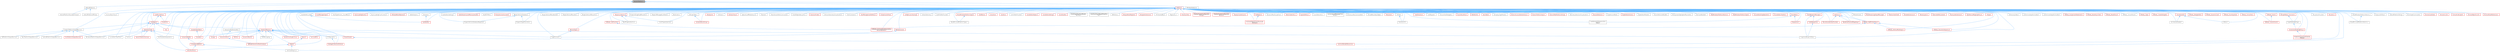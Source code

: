 digraph "GenericPlatform.h"
{
 // INTERACTIVE_SVG=YES
 // LATEX_PDF_SIZE
  bgcolor="transparent";
  edge [fontname=Helvetica,fontsize=10,labelfontname=Helvetica,labelfontsize=10];
  node [fontname=Helvetica,fontsize=10,shape=box,height=0.2,width=0.4];
  Node1 [id="Node000001",label="GenericPlatform.h",height=0.2,width=0.4,color="gray40", fillcolor="grey60", style="filled", fontcolor="black",tooltip=" "];
  Node1 -> Node2 [id="edge1_Node000001_Node000002",dir="back",color="steelblue1",style="solid",tooltip=" "];
  Node2 [id="Node000002",label="AndroidPlatform.h",height=0.2,width=0.4,color="grey40", fillcolor="white", style="filled",URL="$d7/dd1/AndroidPlatform_8h.html",tooltip=" "];
  Node2 -> Node3 [id="edge2_Node000002_Node000003",dir="back",color="steelblue1",style="solid",tooltip=" "];
  Node3 [id="Node000003",label="AndroidPlatformAffinity.h",height=0.2,width=0.4,color="grey40", fillcolor="white", style="filled",URL="$d0/d94/AndroidPlatformAffinity_8h.html",tooltip=" "];
  Node2 -> Node4 [id="edge3_Node000002_Node000004",dir="back",color="steelblue1",style="solid",tooltip=" "];
  Node4 [id="Node000004",label="AndroidPlatformRunnableThread.h",height=0.2,width=0.4,color="grey40", fillcolor="white", style="filled",URL="$dd/dfc/AndroidPlatformRunnableThread_8h.html",tooltip=" "];
  Node1 -> Node5 [id="edge4_Node000001_Node000005",dir="back",color="steelblue1",style="solid",tooltip=" "];
  Node5 [id="Node000005",label="GenericPlatformOutputDevices.h",height=0.2,width=0.4,color="grey40", fillcolor="white", style="filled",URL="$de/d86/GenericPlatformOutputDevices_8h.html",tooltip=" "];
  Node5 -> Node6 [id="edge5_Node000005_Node000006",dir="back",color="steelblue1",style="solid",tooltip=" "];
  Node6 [id="Node000006",label="AndroidPlatformOutputDevices.h",height=0.2,width=0.4,color="grey40", fillcolor="white", style="filled",URL="$d0/dea/AndroidPlatformOutputDevices_8h.html",tooltip=" "];
  Node5 -> Node7 [id="edge6_Node000005_Node000007",dir="back",color="steelblue1",style="solid",tooltip=" "];
  Node7 [id="Node000007",label="IOSPlatformOutputDevices.h",height=0.2,width=0.4,color="grey40", fillcolor="white", style="filled",URL="$d6/d66/IOSPlatformOutputDevices_8h.html",tooltip=" "];
  Node5 -> Node8 [id="edge7_Node000005_Node000008",dir="back",color="steelblue1",style="solid",tooltip=" "];
  Node8 [id="Node000008",label="MacPlatformOutputDevices.h",height=0.2,width=0.4,color="grey40", fillcolor="white", style="filled",URL="$d2/d46/MacPlatformOutputDevices_8h.html",tooltip=" "];
  Node5 -> Node9 [id="edge8_Node000005_Node000009",dir="back",color="steelblue1",style="solid",tooltip=" "];
  Node9 [id="Node000009",label="UnixPlatformOutputDevices.h",height=0.2,width=0.4,color="red", fillcolor="#FFF0F0", style="filled",URL="$d3/da9/UnixPlatformOutputDevices_8h.html",tooltip=" "];
  Node5 -> Node11 [id="edge9_Node000005_Node000011",dir="back",color="steelblue1",style="solid",tooltip=" "];
  Node11 [id="Node000011",label="WindowsPlatformOutputDevices.h",height=0.2,width=0.4,color="grey40", fillcolor="white", style="filled",URL="$de/d0a/WindowsPlatformOutputDevices_8h.html",tooltip=" "];
  Node1 -> Node12 [id="edge10_Node000001_Node000012",dir="back",color="steelblue1",style="solid",tooltip=" "];
  Node12 [id="Node000012",label="Platform.h",height=0.2,width=0.4,color="red", fillcolor="#FFF0F0", style="filled",URL="$d9/dd0/Platform_8h.html",tooltip=" "];
  Node12 -> Node13 [id="edge11_Node000012_Node000013",dir="back",color="steelblue1",style="solid",tooltip=" "];
  Node13 [id="Node000013",label="AllocationsProvider.h",height=0.2,width=0.4,color="grey40", fillcolor="white", style="filled",URL="$d5/d27/AllocationsProvider_8h.html",tooltip=" "];
  Node12 -> Node14 [id="edge12_Node000012_Node000014",dir="back",color="steelblue1",style="solid",tooltip=" "];
  Node14 [id="Node000014",label="Allocators.h",height=0.2,width=0.4,color="red", fillcolor="#FFF0F0", style="filled",URL="$db/db1/Allocators_8h.html",tooltip=" "];
  Node12 -> Node25 [id="edge13_Node000012_Node000025",dir="back",color="steelblue1",style="solid",tooltip=" "];
  Node25 [id="Node000025",label="AllowMicrosoftPlatformAtomics.h",height=0.2,width=0.4,color="grey40", fillcolor="white", style="filled",URL="$d6/d02/AllowMicrosoftPlatformAtomics_8h.html",tooltip=" "];
  Node12 -> Node26 [id="edge14_Node000012_Node000026",dir="back",color="steelblue1",style="solid",tooltip=" "];
  Node26 [id="Node000026",label="AllowMicrosoftPlatformTypes.h",height=0.2,width=0.4,color="grey40", fillcolor="white", style="filled",URL="$d0/d57/AllowMicrosoftPlatformTypes_8h.html",tooltip=" "];
  Node12 -> Node27 [id="edge15_Node000012_Node000027",dir="back",color="steelblue1",style="solid",tooltip=" "];
  Node27 [id="Node000027",label="AllowWindowsPlatformAtomics.h",height=0.2,width=0.4,color="grey40", fillcolor="white", style="filled",URL="$d1/d46/AllowWindowsPlatformAtomics_8h.html",tooltip=" "];
  Node27 -> Node25 [id="edge16_Node000027_Node000025",dir="back",color="steelblue1",style="solid",tooltip=" "];
  Node12 -> Node28 [id="edge17_Node000012_Node000028",dir="back",color="steelblue1",style="solid",tooltip=" "];
  Node28 [id="Node000028",label="AllowWindowsPlatformTypes.h",height=0.2,width=0.4,color="red", fillcolor="#FFF0F0", style="filled",URL="$d5/de3/AllowWindowsPlatformTypes_8h.html",tooltip=" "];
  Node28 -> Node26 [id="edge18_Node000028_Node000026",dir="back",color="steelblue1",style="solid",tooltip=" "];
  Node12 -> Node66 [id="edge19_Node000012_Node000066",dir="back",color="steelblue1",style="solid",tooltip=" "];
  Node66 [id="Node000066",label="AnalysisUtilities.h",height=0.2,width=0.4,color="grey40", fillcolor="white", style="filled",URL="$d5/dd9/AnalysisUtilities_8h.html",tooltip=" "];
  Node12 -> Node67 [id="edge20_Node000012_Node000067",dir="back",color="steelblue1",style="solid",tooltip=" "];
  Node67 [id="Node000067",label="AndroidPlatformString.h",height=0.2,width=0.4,color="grey40", fillcolor="white", style="filled",URL="$d5/d82/AndroidPlatformString_8h.html",tooltip=" "];
  Node12 -> Node68 [id="edge21_Node000012_Node000068",dir="back",color="steelblue1",style="solid",tooltip=" "];
  Node68 [id="Node000068",label="AnimGraphCommands.h",height=0.2,width=0.4,color="grey40", fillcolor="white", style="filled",URL="$d8/d15/AnimGraphCommands_8h.html",tooltip=" "];
  Node12 -> Node69 [id="edge22_Node000012_Node000069",dir="back",color="steelblue1",style="solid",tooltip=" "];
  Node69 [id="Node000069",label="ArchiveCookData.h",height=0.2,width=0.4,color="red", fillcolor="#FFF0F0", style="filled",URL="$dc/db6/ArchiveCookData_8h.html",tooltip=" "];
  Node12 -> Node5473 [id="edge23_Node000012_Node005473",dir="back",color="steelblue1",style="solid",tooltip=" "];
  Node5473 [id="Node005473",label="ArchiveCrc32.h",height=0.2,width=0.4,color="red", fillcolor="#FFF0F0", style="filled",URL="$d9/dc5/ArchiveCrc32_8h.html",tooltip=" "];
  Node12 -> Node5475 [id="edge24_Node000012_Node005475",dir="back",color="steelblue1",style="solid",tooltip=" "];
  Node5475 [id="Node005475",label="ArchiveFindCulprit.h",height=0.2,width=0.4,color="red", fillcolor="#FFF0F0", style="filled",URL="$de/d30/ArchiveFindCulprit_8h.html",tooltip=" "];
  Node12 -> Node73 [id="edge25_Node000012_Node000073",dir="back",color="steelblue1",style="solid",tooltip=" "];
  Node73 [id="Node000073",label="ArchiveMD5.h",height=0.2,width=0.4,color="red", fillcolor="#FFF0F0", style="filled",URL="$d8/d7f/ArchiveMD5_8h.html",tooltip=" "];
  Node12 -> Node5477 [id="edge26_Node000012_Node005477",dir="back",color="steelblue1",style="solid",tooltip=" "];
  Node5477 [id="Node005477",label="ArchiveObjectCrc32.h",height=0.2,width=0.4,color="red", fillcolor="#FFF0F0", style="filled",URL="$d8/d12/ArchiveObjectCrc32_8h.html",tooltip=" "];
  Node12 -> Node5479 [id="edge27_Node000012_Node005479",dir="back",color="steelblue1",style="solid",tooltip=" "];
  Node5479 [id="Node005479",label="ArchiveShowReferences.h",height=0.2,width=0.4,color="red", fillcolor="#FFF0F0", style="filled",URL="$db/d28/ArchiveShowReferences_8h.html",tooltip=" "];
  Node12 -> Node6446 [id="edge28_Node000012_Node006446",dir="back",color="steelblue1",style="solid",tooltip=" "];
  Node6446 [id="Node006446",label="ArchiveStackTrace.h",height=0.2,width=0.4,color="grey40", fillcolor="white", style="filled",URL="$d9/d16/ArchiveStackTrace_8h.html",tooltip=" "];
  Node12 -> Node779 [id="edge29_Node000012_Node000779",dir="back",color="steelblue1",style="solid",tooltip=" "];
  Node779 [id="Node000779",label="ArchiveUObjectFromStructured\lArchive.h",height=0.2,width=0.4,color="red", fillcolor="#FFF0F0", style="filled",URL="$d2/d52/ArchiveUObjectFromStructuredArchive_8h.html",tooltip=" "];
  Node12 -> Node8607 [id="edge30_Node000012_Node008607",dir="back",color="steelblue1",style="solid",tooltip=" "];
  Node8607 [id="Node008607",label="AssertionMacros.h",height=0.2,width=0.4,color="red", fillcolor="#FFF0F0", style="filled",URL="$d0/dfa/AssertionMacros_8h.html",tooltip=" "];
  Node8607 -> Node73 [id="edge31_Node008607_Node000073",dir="back",color="steelblue1",style="solid",tooltip=" "];
  Node8607 -> Node8328 [id="edge32_Node008607_Node008328",dir="back",color="steelblue1",style="solid",tooltip=" "];
  Node8328 [id="Node008328",label="Blake3.h",height=0.2,width=0.4,color="red", fillcolor="#FFF0F0", style="filled",URL="$d2/db0/Blake3_8h.html",tooltip=" "];
  Node8328 -> Node8329 [id="edge33_Node008328_Node008329",dir="back",color="steelblue1",style="solid",tooltip=" "];
  Node8329 [id="Node008329",label="IoHash.h",height=0.2,width=0.4,color="red", fillcolor="#FFF0F0", style="filled",URL="$d0/d97/IoHash_8h.html",tooltip=" "];
  Node8329 -> Node7826 [id="edge34_Node008329_Node007826",dir="back",color="steelblue1",style="solid",tooltip=" "];
  Node7826 [id="Node007826",label="BulkDataRegistry.h",height=0.2,width=0.4,color="grey40", fillcolor="white", style="filled",URL="$da/db4/BulkDataRegistry_8h.html",tooltip=" "];
  Node8329 -> Node7814 [id="edge35_Node008329_Node007814",dir="back",color="steelblue1",style="solid",tooltip=" "];
  Node7814 [id="Node007814",label="EditorBulkData.h",height=0.2,width=0.4,color="red", fillcolor="#FFF0F0", style="filled",URL="$d1/d85/EditorBulkData_8h.html",tooltip=" "];
  Node8607 -> Node8527 [id="edge36_Node008607_Node008527",dir="back",color="steelblue1",style="solid",tooltip=" "];
  Node8527 [id="Node008527",label="Change.h",height=0.2,width=0.4,color="red", fillcolor="#FFF0F0", style="filled",URL="$d2/d78/Change_8h.html",tooltip=" "];
  Node8607 -> Node3281 [id="edge37_Node008607_Node003281",dir="back",color="steelblue1",style="solid",tooltip=" "];
  Node3281 [id="Node003281",label="DiffUtils.h",height=0.2,width=0.4,color="red", fillcolor="#FFF0F0", style="filled",URL="$d4/d91/DiffUtils_8h.html",tooltip=" "];
  Node8607 -> Node6009 [id="edge38_Node008607_Node006009",dir="back",color="steelblue1",style="solid",tooltip=" "];
  Node6009 [id="Node006009",label="DynamicMesh3.h",height=0.2,width=0.4,color="red", fillcolor="#FFF0F0", style="filled",URL="$d5/d34/DynamicMesh3_8h.html",tooltip=" "];
  Node8607 -> Node388 [id="edge39_Node008607_Node000388",dir="back",color="steelblue1",style="solid",tooltip=" "];
  Node388 [id="Node000388",label="EdModeInteractiveToolsContext.h",height=0.2,width=0.4,color="red", fillcolor="#FFF0F0", style="filled",URL="$d7/da4/EdModeInteractiveToolsContext_8h.html",tooltip=" "];
  Node8607 -> Node4837 [id="edge40_Node008607_Node004837",dir="back",color="steelblue1",style="solid",tooltip=" "];
  Node4837 [id="Node004837",label="GCObjectInfo.h",height=0.2,width=0.4,color="grey40", fillcolor="white", style="filled",URL="$d3/d0f/GCObjectInfo_8h.html",tooltip=" "];
  Node4837 -> Node3366 [id="edge41_Node004837_Node003366",dir="back",color="steelblue1",style="solid",tooltip=" "];
  Node3366 [id="Node003366",label="GarbageCollectionHistory.h",height=0.2,width=0.4,color="red", fillcolor="#FFF0F0", style="filled",URL="$d5/dee/GarbageCollectionHistory_8h.html",tooltip=" "];
  Node8607 -> Node6409 [id="edge42_Node008607_Node006409",dir="back",color="steelblue1",style="solid",tooltip=" "];
  Node6409 [id="Node006409",label="GPUMessaging.h",height=0.2,width=0.4,color="grey40", fillcolor="white", style="filled",URL="$d2/d19/GPUMessaging_8h.html",tooltip=" "];
  Node8607 -> Node349 [id="edge43_Node008607_Node000349",dir="back",color="steelblue1",style="solid",tooltip=" "];
  Node349 [id="Node000349",label="GlobalShader.h",height=0.2,width=0.4,color="red", fillcolor="#FFF0F0", style="filled",URL="$db/de3/GlobalShader_8h.html",tooltip=" "];
  Node349 -> Node344 [id="edge44_Node000349_Node000344",dir="back",color="steelblue1",style="solid",tooltip=" "];
  Node344 [id="Node000344",label="CommonRenderResources.h",height=0.2,width=0.4,color="red", fillcolor="#FFF0F0", style="filled",URL="$d3/d27/CommonRenderResources_8h.html",tooltip=" "];
  Node8607 -> Node8133 [id="edge45_Node008607_Node008133",dir="back",color="steelblue1",style="solid",tooltip=" "];
  Node8133 [id="Node008133",label="GraphConvert.h",height=0.2,width=0.4,color="grey40", fillcolor="white", style="filled",URL="$d8/d11/GraphConvert_8h.html",tooltip=" "];
  Node8607 -> Node102 [id="edge46_Node008607_Node000102",dir="back",color="steelblue1",style="solid",tooltip=" "];
  Node102 [id="Node000102",label="HierarchicalLogArchive.h",height=0.2,width=0.4,color="red", fillcolor="#FFF0F0", style="filled",URL="$df/d85/HierarchicalLogArchive_8h.html",tooltip=" "];
  Node8607 -> Node8241 [id="edge47_Node008607_Node008241",dir="back",color="steelblue1",style="solid",tooltip=" "];
  Node8241 [id="Node008241",label="ICastable.h",height=0.2,width=0.4,color="red", fillcolor="#FFF0F0", style="filled",URL="$de/de7/ICastable_8h.html",tooltip=" "];
  Node8607 -> Node1382 [id="edge48_Node008607_Node001382",dir="back",color="steelblue1",style="solid",tooltip=" "];
  Node1382 [id="Node001382",label="ImaginaryBlueprintData.h",height=0.2,width=0.4,color="grey40", fillcolor="white", style="filled",URL="$d9/d16/ImaginaryBlueprintData_8h.html",tooltip=" "];
  Node8607 -> Node380 [id="edge49_Node008607_Node000380",dir="back",color="steelblue1",style="solid",tooltip=" "];
  Node380 [id="Node000380",label="InteractiveTool.h",height=0.2,width=0.4,color="red", fillcolor="#FFF0F0", style="filled",URL="$d5/d55/InteractiveTool_8h.html",tooltip=" "];
  Node380 -> Node388 [id="edge50_Node000380_Node000388",dir="back",color="steelblue1",style="solid",tooltip=" "];
  Node8607 -> Node8329 [id="edge51_Node008607_Node008329",dir="back",color="steelblue1",style="solid",tooltip=" "];
  Node12 -> Node1654 [id="edge52_Node000012_Node001654",dir="back",color="steelblue1",style="solid",tooltip=" "];
  Node1654 [id="Node001654",label="AssetManagerTypes.h",height=0.2,width=0.4,color="red", fillcolor="#FFF0F0", style="filled",URL="$d6/d98/AssetManagerTypes_8h.html",tooltip=" "];
  Node12 -> Node5504 [id="edge53_Node000012_Node005504",dir="back",color="steelblue1",style="solid",tooltip=" "];
  Node5504 [id="Node005504",label="AssetTypeActions_SoundBase.h",height=0.2,width=0.4,color="grey40", fillcolor="white", style="filled",URL="$db/d4e/AssetTypeActions__SoundBase_8h.html",tooltip=" "];
  Node12 -> Node8842 [id="edge54_Node000012_Node008842",dir="back",color="steelblue1",style="solid",tooltip=" "];
  Node8842 [id="Node008842",label="AsyncLoadingEvents.h",height=0.2,width=0.4,color="red", fillcolor="#FFF0F0", style="filled",URL="$d5/dad/AsyncLoadingEvents_8h.html",tooltip=" "];
  Node12 -> Node8172 [id="edge55_Node000012_Node008172",dir="back",color="steelblue1",style="solid",tooltip=" "];
  Node8172 [id="Node008172",label="AsyncLoadingFlushContext.h",height=0.2,width=0.4,color="grey40", fillcolor="white", style="filled",URL="$d2/db2/AsyncLoadingFlushContext_8h.html",tooltip=" "];
  Node12 -> Node1691 [id="edge56_Node000012_Node001691",dir="back",color="steelblue1",style="solid",tooltip=" "];
  Node1691 [id="Node001691",label="AttributeBlendOperator.h",height=0.2,width=0.4,color="red", fillcolor="#FFF0F0", style="filled",URL="$d4/d8d/AttributeBlendOperator_8h.html",tooltip=" "];
  Node12 -> Node6138 [id="edge57_Node000012_Node006138",dir="back",color="steelblue1",style="solid",tooltip=" "];
  Node6138 [id="Node006138",label="AudioAnalytics.h",height=0.2,width=0.4,color="grey40", fillcolor="white", style="filled",URL="$dc/d3f/AudioAnalytics_8h.html",tooltip=" "];
  Node12 -> Node7400 [id="edge58_Node000012_Node007400",dir="back",color="steelblue1",style="solid",tooltip=" "];
  Node7400 [id="Node007400",label="AudioBuffer.h",height=0.2,width=0.4,color="red", fillcolor="#FFF0F0", style="filled",URL="$d7/da7/AudioBuffer_8h.html",tooltip=" "];
  Node12 -> Node8426 [id="edge59_Node000012_Node008426",dir="back",color="steelblue1",style="solid",tooltip=" "];
  Node8426 [id="Node008426",label="AudioBufferConfig.h",height=0.2,width=0.4,color="grey40", fillcolor="white", style="filled",URL="$d8/d7f/AudioBufferConfig_8h.html",tooltip=" "];
  Node8426 -> Node7400 [id="edge60_Node008426_Node007400",dir="back",color="steelblue1",style="solid",tooltip=" "];
  Node12 -> Node3833 [id="edge61_Node000012_Node003833",dir="back",color="steelblue1",style="solid",tooltip=" "];
  Node3833 [id="Node003833",label="AudioEditorSettings.h",height=0.2,width=0.4,color="grey40", fillcolor="white", style="filled",URL="$da/d86/AudioEditorSettings_8h.html",tooltip=" "];
  Node12 -> Node8375 [id="edge62_Node000012_Node008375",dir="back",color="steelblue1",style="solid",tooltip=" "];
  Node8375 [id="Node008375",label="AudioStreamCacheMemoryHandle.h",height=0.2,width=0.4,color="red", fillcolor="#FFF0F0", style="filled",URL="$db/d11/AudioStreamCacheMemoryHandle_8h.html",tooltip=" "];
  Node12 -> Node8843 [id="edge63_Node000012_Node008843",dir="back",color="steelblue1",style="solid",tooltip=" "];
  Node8843 [id="Node008843",label="AutoRTFMUE.h",height=0.2,width=0.4,color="grey40", fillcolor="white", style="filled",URL="$d0/dbb/AutoRTFMUE_8h.html",tooltip=" "];
  Node12 -> Node8521 [id="edge64_Node000012_Node008521",dir="back",color="steelblue1",style="solid",tooltip=" "];
  Node8521 [id="Node008521",label="BinaryArchiveFormatter.h",height=0.2,width=0.4,color="red", fillcolor="#FFF0F0", style="filled",URL="$d2/d01/BinaryArchiveFormatter_8h.html",tooltip=" "];
  Node12 -> Node8328 [id="edge65_Node000012_Node008328",dir="back",color="steelblue1",style="solid",tooltip=" "];
  Node12 -> Node4629 [id="edge66_Node000012_Node004629",dir="back",color="steelblue1",style="solid",tooltip=" "];
  Node4629 [id="Node004629",label="BlueprintActionDatabase.h",height=0.2,width=0.4,color="grey40", fillcolor="white", style="filled",URL="$d4/dae/BlueprintActionDatabase_8h.html",tooltip=" "];
  Node4629 -> Node1038 [id="edge67_Node004629_Node001038",dir="back",color="steelblue1",style="solid",tooltip=" "];
  Node1038 [id="Node001038",label="BlueprintActionDatabaseRegistrar.h",height=0.2,width=0.4,color="grey40", fillcolor="white", style="filled",URL="$d5/d5d/BlueprintActionDatabaseRegistrar_8h.html",tooltip=" "];
  Node4629 -> Node1201 [id="edge68_Node004629_Node001201",dir="back",color="steelblue1",style="solid",tooltip=" "];
  Node1201 [id="Node001201",label="BlueprintTypePromotion.h",height=0.2,width=0.4,color="grey40", fillcolor="white", style="filled",URL="$d2/d23/BlueprintTypePromotion_8h.html",tooltip=" "];
  Node12 -> Node1038 [id="edge69_Node000012_Node001038",dir="back",color="steelblue1",style="solid",tooltip=" "];
  Node12 -> Node1045 [id="edge70_Node000012_Node001045",dir="back",color="steelblue1",style="solid",tooltip=" "];
  Node1045 [id="Node001045",label="BlueprintActionMenuBuilder.h",height=0.2,width=0.4,color="grey40", fillcolor="white", style="filled",URL="$dd/dea/BlueprintActionMenuBuilder_8h.html",tooltip=" "];
  Node12 -> Node1046 [id="edge71_Node000012_Node001046",dir="back",color="steelblue1",style="solid",tooltip=" "];
  Node1046 [id="Node001046",label="BlueprintActionMenuItem.h",height=0.2,width=0.4,color="grey40", fillcolor="white", style="filled",URL="$d8/dca/BlueprintActionMenuItem_8h.html",tooltip=" "];
  Node12 -> Node1047 [id="edge72_Node000012_Node001047",dir="back",color="steelblue1",style="solid",tooltip=" "];
  Node1047 [id="Node001047",label="BlueprintActionMenuUtils.h",height=0.2,width=0.4,color="grey40", fillcolor="white", style="filled",URL="$d3/dad/BlueprintActionMenuUtils_8h.html",tooltip=" "];
  Node12 -> Node1068 [id="edge73_Node000012_Node001068",dir="back",color="steelblue1",style="solid",tooltip=" "];
  Node1068 [id="Node001068",label="BlueprintConnectionDrawing\lPolicy.h",height=0.2,width=0.4,color="red", fillcolor="#FFF0F0", style="filled",URL="$d2/dfc/BlueprintConnectionDrawingPolicy_8h.html",tooltip=" "];
  Node12 -> Node1048 [id="edge74_Node000012_Node001048",dir="back",color="steelblue1",style="solid",tooltip=" "];
  Node1048 [id="Node001048",label="BlueprintDragDropMenuItem.h",height=0.2,width=0.4,color="grey40", fillcolor="white", style="filled",URL="$dc/deb/BlueprintDragDropMenuItem_8h.html",tooltip=" "];
  Node12 -> Node5573 [id="edge75_Node000012_Node005573",dir="back",color="steelblue1",style="solid",tooltip=" "];
  Node5573 [id="Node005573",label="BlueprintManagedListDetails.h",height=0.2,width=0.4,color="grey40", fillcolor="white", style="filled",URL="$da/d22/BlueprintManagedListDetails_8h.html",tooltip=" "];
  Node12 -> Node1201 [id="edge76_Node000012_Node001201",dir="back",color="steelblue1",style="solid",tooltip=" "];
  Node12 -> Node7974 [id="edge77_Node000012_Node007974",dir="back",color="steelblue1",style="solid",tooltip=" "];
  Node7974 [id="Node007974",label="Bookmarks.h",height=0.2,width=0.4,color="grey40", fillcolor="white", style="filled",URL="$d0/d69/Bookmarks_8h.html",tooltip=" "];
  Node12 -> Node3931 [id="edge78_Node000012_Node003931",dir="back",color="steelblue1",style="solid",tooltip=" "];
  Node3931 [id="Node003931",label="BoolPropertySection.h",height=0.2,width=0.4,color="grey40", fillcolor="white", style="filled",URL="$d3/da6/BoolPropertySection_8h.html",tooltip=" "];
  Node12 -> Node4006 [id="edge79_Node000012_Node004006",dir="back",color="steelblue1",style="solid",tooltip=" "];
  Node4006 [id="Node004006",label="Breakpoint.h",height=0.2,width=0.4,color="red", fillcolor="#FFF0F0", style="filled",URL="$d6/da3/Breakpoint_8h.html",tooltip=" "];
  Node12 -> Node7826 [id="edge80_Node000012_Node007826",dir="back",color="steelblue1",style="solid",tooltip=" "];
  Node12 -> Node6462 [id="edge81_Node000012_Node006462",dir="back",color="steelblue1",style="solid",tooltip=" "];
  Node6462 [id="Node006462",label="Callstack.h",height=0.2,width=0.4,color="grey40", fillcolor="white", style="filled",URL="$df/d6a/Callstack_8h.html",tooltip=" "];
  Node12 -> Node8844 [id="edge82_Node000012_Node008844",dir="back",color="steelblue1",style="solid",tooltip=" "];
  Node8844 [id="Node008844",label="CallstackTrace.h",height=0.2,width=0.4,color="red", fillcolor="#FFF0F0", style="filled",URL="$d8/d43/CallstackTrace_8h.html",tooltip=" "];
  Node12 -> Node5064 [id="edge83_Node000012_Node005064",dir="back",color="steelblue1",style="solid",tooltip=" "];
  Node5064 [id="Node005064",label="CaptureCardMediaSource.h",height=0.2,width=0.4,color="grey40", fillcolor="white", style="filled",URL="$d7/d73/CaptureCardMediaSource_8h.html",tooltip=" "];
  Node12 -> Node8379 [id="edge84_Node000012_Node008379",dir="back",color="steelblue1",style="solid",tooltip=" "];
  Node8379 [id="Node008379",label="CastableTypeTable.h",height=0.2,width=0.4,color="red", fillcolor="#FFF0F0", style="filled",URL="$d4/dab/CastableTypeTable_8h.html",tooltip=" "];
  Node8379 -> Node8241 [id="edge85_Node008379_Node008241",dir="back",color="steelblue1",style="solid",tooltip=" "];
  Node12 -> Node8527 [id="edge86_Node000012_Node008527",dir="back",color="steelblue1",style="solid",tooltip=" "];
  Node12 -> Node7975 [id="edge87_Node000012_Node007975",dir="back",color="steelblue1",style="solid",tooltip=" "];
  Node7975 [id="Node007975",label="Channel.h",height=0.2,width=0.4,color="grey40", fillcolor="white", style="filled",URL="$db/d1c/Developer_2TraceServices_2Public_2TraceServices_2Model_2Channel_8h.html",tooltip=" "];
  Node12 -> Node8845 [id="edge88_Node000012_Node008845",dir="back",color="steelblue1",style="solid",tooltip=" "];
  Node8845 [id="Node008845",label="ChaosSolverEditorCommands.h",height=0.2,width=0.4,color="grey40", fillcolor="white", style="filled",URL="$db/d44/ChaosSolverEditorCommands_8h.html",tooltip=" "];
  Node12 -> Node5675 [id="edge89_Node000012_Node005675",dir="back",color="steelblue1",style="solid",tooltip=" "];
  Node5675 [id="Node005675",label="ChunkDependencyInfo.h",height=0.2,width=0.4,color="grey40", fillcolor="white", style="filled",URL="$da/da2/ChunkDependencyInfo_8h.html",tooltip=" "];
  Node12 -> Node4054 [id="edge90_Node000012_Node004054",dir="back",color="steelblue1",style="solid",tooltip=" "];
  Node4054 [id="Node004054",label="ClassIconFinder.h",height=0.2,width=0.4,color="red", fillcolor="#FFF0F0", style="filled",URL="$dc/d62/ClassIconFinder_8h.html",tooltip=" "];
  Node12 -> Node8846 [id="edge91_Node000012_Node008846",dir="back",color="steelblue1",style="solid",tooltip=" "];
  Node8846 [id="Node008846",label="CollisionGeometryVisualization.h",height=0.2,width=0.4,color="grey40", fillcolor="white", style="filled",URL="$d7/d5f/CollisionGeometryVisualization_8h.html",tooltip=" "];
  Node12 -> Node7441 [id="edge92_Node000012_Node007441",dir="back",color="steelblue1",style="solid",tooltip=" "];
  Node7441 [id="Node007441",label="ColorConstants.h",height=0.2,width=0.4,color="grey40", fillcolor="white", style="filled",URL="$d7/d2d/ColorConstants_8h.html",tooltip=" "];
  Node12 -> Node8847 [id="edge93_Node000012_Node008847",dir="back",color="steelblue1",style="solid",tooltip=" "];
  Node8847 [id="Node008847",label="ColorManagementDefines.h",height=0.2,width=0.4,color="red", fillcolor="#FFF0F0", style="filled",URL="$d6/dc1/ColorManagementDefines_8h.html",tooltip=" "];
  Node12 -> Node3672 [id="edge94_Node000012_Node003672",dir="back",color="steelblue1",style="solid",tooltip=" "];
  Node3672 [id="Node003672",label="ColorPropertySection.h",height=0.2,width=0.4,color="grey40", fillcolor="white", style="filled",URL="$d9/d2f/ColorPropertySection_8h.html",tooltip=" "];
  Node12 -> Node344 [id="edge95_Node000012_Node000344",dir="back",color="steelblue1",style="solid",tooltip=" "];
  Node12 -> Node8353 [id="edge96_Node000012_Node008353",dir="back",color="steelblue1",style="solid",tooltip=" "];
  Node8353 [id="Node008353",label="ComparisonUtility.h",height=0.2,width=0.4,color="red", fillcolor="#FFF0F0", style="filled",URL="$de/d93/ComparisonUtility_8h.html",tooltip=" "];
  Node12 -> Node2083 [id="edge97_Node000012_Node002083",dir="back",color="steelblue1",style="solid",tooltip=" "];
  Node2083 [id="Node002083",label="CompilerResultsLog.h",height=0.2,width=0.4,color="red", fillcolor="#FFF0F0", style="filled",URL="$dc/d68/CompilerResultsLog_8h.html",tooltip=" "];
  Node12 -> Node8342 [id="edge98_Node000012_Node008342",dir="back",color="steelblue1",style="solid",tooltip=" "];
  Node8342 [id="Node008342",label="CompositeBuffer.h",height=0.2,width=0.4,color="red", fillcolor="#FFF0F0", style="filled",URL="$da/d4b/CompositeBuffer_8h.html",tooltip=" "];
  Node8342 -> Node8343 [id="edge99_Node008342_Node008343",dir="back",color="steelblue1",style="solid",tooltip=" "];
  Node8343 [id="Node008343",label="CompressedBuffer.h",height=0.2,width=0.4,color="red", fillcolor="#FFF0F0", style="filled",URL="$dd/d04/CompressedBuffer_8h.html",tooltip=" "];
  Node8343 -> Node7826 [id="edge100_Node008343_Node007826",dir="back",color="steelblue1",style="solid",tooltip=" "];
  Node8343 -> Node7814 [id="edge101_Node008343_Node007814",dir="back",color="steelblue1",style="solid",tooltip=" "];
  Node12 -> Node8343 [id="edge102_Node000012_Node008343",dir="back",color="steelblue1",style="solid",tooltip=" "];
  Node12 -> Node8354 [id="edge103_Node000012_Node008354",dir="back",color="steelblue1",style="solid",tooltip=" "];
  Node8354 [id="Node008354",label="ConfigAccessTracking.h",height=0.2,width=0.4,color="red", fillcolor="#FFF0F0", style="filled",URL="$d6/d13/ConfigAccessTracking_8h.html",tooltip=" "];
  Node12 -> Node1067 [id="edge104_Node000012_Node001067",dir="back",color="steelblue1",style="solid",tooltip=" "];
  Node1067 [id="Node001067",label="ConnectionDrawingPolicy.h",height=0.2,width=0.4,color="red", fillcolor="#FFF0F0", style="filled",URL="$d5/dc8/ConnectionDrawingPolicy_8h.html",tooltip=" "];
  Node1067 -> Node1068 [id="edge105_Node001067_Node001068",dir="back",color="steelblue1",style="solid",tooltip=" "];
  Node12 -> Node8848 [id="edge106_Node000012_Node008848",dir="back",color="steelblue1",style="solid",tooltip=" "];
  Node8848 [id="Node008848",label="ContainersFwd.h",height=0.2,width=0.4,color="red", fillcolor="#FFF0F0", style="filled",URL="$d4/d0a/ContainersFwd_8h.html",tooltip=" "];
  Node8848 -> Node8342 [id="edge107_Node008848_Node008342",dir="back",color="steelblue1",style="solid",tooltip=" "];
  Node8848 -> Node8061 [id="edge108_Node008848_Node008061",dir="back",color="steelblue1",style="solid",tooltip=" "];
  Node8061 [id="Node008061",label="CurveEditorTreeFilter.h",height=0.2,width=0.4,color="grey40", fillcolor="white", style="filled",URL="$d6/dcd/CurveEditorTreeFilter_8h.html",tooltip=" "];
  Node8848 -> Node7982 [id="edge109_Node008848_Node007982",dir="back",color="steelblue1",style="solid",tooltip=" "];
  Node7982 [id="Node007982",label="Frames.h",height=0.2,width=0.4,color="grey40", fillcolor="white", style="filled",URL="$dd/da4/Frames_8h.html",tooltip=" "];
  Node8848 -> Node6320 [id="edge110_Node008848_Node006320",dir="back",color="steelblue1",style="solid",tooltip=" "];
  Node6320 [id="Node006320",label="GenericPlatformSurvey.h",height=0.2,width=0.4,color="red", fillcolor="#FFF0F0", style="filled",URL="$dd/d93/GenericPlatformSurvey_8h.html",tooltip=" "];
  Node8848 -> Node379 [id="edge111_Node008848_Node000379",dir="back",color="steelblue1",style="solid",tooltip=" "];
  Node379 [id="Node000379",label="HairStrandsInterpolation.h",height=0.2,width=0.4,color="grey40", fillcolor="white", style="filled",URL="$de/dab/HairStrandsInterpolation_8h.html",tooltip=" "];
  Node12 -> Node7976 [id="edge112_Node000012_Node007976",dir="back",color="steelblue1",style="solid",tooltip=" "];
  Node7976 [id="Node007976",label="ContextSwitches.h",height=0.2,width=0.4,color="grey40", fillcolor="white", style="filled",URL="$da/da0/ContextSwitches_8h.html",tooltip=" "];
  Node12 -> Node7977 [id="edge113_Node000012_Node007977",dir="back",color="steelblue1",style="solid",tooltip=" "];
  Node7977 [id="Node007977",label="CookProfilerProvider.h",height=0.2,width=0.4,color="grey40", fillcolor="white", style="filled",URL="$d8/d93/CookProfilerProvider_8h.html",tooltip=" "];
  Node12 -> Node8964 [id="edge114_Node000012_Node008964",dir="back",color="steelblue1",style="solid",tooltip=" "];
  Node8964 [id="Node008964",label="CoreMiscDefines.h",height=0.2,width=0.4,color="red", fillcolor="#FFF0F0", style="filled",URL="$da/d38/CoreMiscDefines_8h.html",tooltip=" "];
  Node8964 -> Node8966 [id="edge115_Node008964_Node008966",dir="back",color="steelblue1",style="solid",tooltip=" "];
  Node8966 [id="Node008966",label="CoreTypes.h",height=0.2,width=0.4,color="red", fillcolor="#FFF0F0", style="filled",URL="$dc/dec/CoreTypes_8h.html",tooltip=" "];
  Node8966 -> Node8607 [id="edge116_Node008966_Node008607",dir="back",color="steelblue1",style="solid",tooltip=" "];
  Node8966 -> Node8379 [id="edge117_Node008966_Node008379",dir="back",color="steelblue1",style="solid",tooltip=" "];
  Node8966 -> Node8848 [id="edge118_Node008966_Node008848",dir="back",color="steelblue1",style="solid",tooltip=" "];
  Node8966 -> Node7814 [id="edge119_Node008966_Node007814",dir="back",color="steelblue1",style="solid",tooltip=" "];
  Node8966 -> Node8358 [id="edge120_Node008966_Node008358",dir="back",color="steelblue1",style="solid",tooltip=" "];
  Node8358 [id="Node008358",label="Fnv.h",height=0.2,width=0.4,color="red", fillcolor="#FFF0F0", style="filled",URL="$d8/d45/Hash_2Fnv_8h.html",tooltip=" "];
  Node8966 -> Node5 [id="edge121_Node008966_Node000005",dir="back",color="steelblue1",style="solid",tooltip=" "];
  Node8966 -> Node9 [id="edge122_Node008966_Node000009",dir="back",color="steelblue1",style="solid",tooltip=" "];
  Node8966 -> Node11 [id="edge123_Node008966_Node000011",dir="back",color="steelblue1",style="solid",tooltip=" "];
  Node8964 -> Node8193 [id="edge124_Node008964_Node008193",dir="back",color="steelblue1",style="solid",tooltip=" "];
  Node8193 [id="Node008193",label="ICookInfo.h",height=0.2,width=0.4,color="red", fillcolor="#FFF0F0", style="filled",URL="$da/d70/CoreUObject_2Public_2UObject_2ICookInfo_8h.html",tooltip=" "];
  Node12 -> Node7522 [id="edge125_Node000012_Node007522",dir="back",color="steelblue1",style="solid",tooltip=" "];
  Node7522 [id="Node007522",label="CoreNative.h",height=0.2,width=0.4,color="red", fillcolor="#FFF0F0", style="filled",URL="$db/db9/CoreNative_8h.html",tooltip=" "];
  Node12 -> Node8966 [id="edge126_Node000012_Node008966",dir="back",color="steelblue1",style="solid",tooltip=" "];
  Node12 -> Node5823 [id="edge127_Node000012_Node005823",dir="back",color="steelblue1",style="solid",tooltip=" "];
  Node5823 [id="Node005823",label="Coroutine.h",height=0.2,width=0.4,color="red", fillcolor="#FFF0F0", style="filled",URL="$d9/dfc/Coroutine_8h.html",tooltip=" "];
  Node12 -> Node7978 [id="edge128_Node000012_Node007978",dir="back",color="steelblue1",style="solid",tooltip=" "];
  Node7978 [id="Node007978",label="Counters.h",height=0.2,width=0.4,color="red", fillcolor="#FFF0F0", style="filled",URL="$df/dd9/Counters_8h.html",tooltip=" "];
  Node12 -> Node7979 [id="edge129_Node000012_Node007979",dir="back",color="steelblue1",style="solid",tooltip=" "];
  Node7979 [id="Node007979",label="CsvProfilerProvider.h",height=0.2,width=0.4,color="grey40", fillcolor="white", style="filled",URL="$d6/d8e/CsvProfilerProvider_8h.html",tooltip=" "];
  Node12 -> Node7746 [id="edge130_Node000012_Node007746",dir="back",color="steelblue1",style="solid",tooltip=" "];
  Node7746 [id="Node007746",label="CurveEditorHelpers.h",height=0.2,width=0.4,color="red", fillcolor="#FFF0F0", style="filled",URL="$d1/d71/CurveEditorHelpers_8h.html",tooltip=" "];
  Node12 -> Node4007 [id="edge131_Node000012_Node004007",dir="back",color="steelblue1",style="solid",tooltip=" "];
  Node4007 [id="Node004007",label="CurveEditorSettings.h",height=0.2,width=0.4,color="red", fillcolor="#FFF0F0", style="filled",URL="$d2/d54/CurveEditorSettings_8h.html",tooltip=" "];
  Node12 -> Node8061 [id="edge132_Node000012_Node008061",dir="back",color="steelblue1",style="solid",tooltip=" "];
  Node12 -> Node5835 [id="edge133_Node000012_Node005835",dir="back",color="steelblue1",style="solid",tooltip=" "];
  Node5835 [id="Node005835",label="CurveHandle.h",height=0.2,width=0.4,color="red", fillcolor="#FFF0F0", style="filled",URL="$de/d65/CurveHandle_8h.html",tooltip=" "];
  Node12 -> Node5851 [id="edge134_Node000012_Node005851",dir="back",color="steelblue1",style="solid",tooltip=" "];
  Node5851 [id="Node005851",label="DataflowEditorSkinWeights\lPaintTool.h",height=0.2,width=0.4,color="grey40", fillcolor="white", style="filled",URL="$df/d00/DataflowEditorSkinWeightsPaintTool_8h.html",tooltip=" "];
  Node12 -> Node137 [id="edge135_Node000012_Node000137",dir="back",color="steelblue1",style="solid",tooltip=" "];
  Node137 [id="Node000137",label="DataflowEditorWeightMapPaint\lTool.h",height=0.2,width=0.4,color="grey40", fillcolor="white", style="filled",URL="$db/d46/DataflowEditorWeightMapPaintTool_8h.html",tooltip=" "];
  Node12 -> Node7980 [id="edge136_Node000012_Node007980",dir="back",color="steelblue1",style="solid",tooltip=" "];
  Node7980 [id="Node007980",label="Definitions.h",height=0.2,width=0.4,color="grey40", fillcolor="white", style="filled",URL="$df/d3d/Definitions_8h.html",tooltip=" "];
  Node12 -> Node9241 [id="edge137_Node000012_Node009241",dir="back",color="steelblue1",style="solid",tooltip=" "];
  Node9241 [id="Node009241",label="DelayedAutoRegister.h",height=0.2,width=0.4,color="red", fillcolor="#FFF0F0", style="filled",URL="$d1/dda/DelayedAutoRegister_8h.html",tooltip=" "];
  Node12 -> Node4423 [id="edge138_Node000012_Node004423",dir="back",color="steelblue1",style="solid",tooltip=" "];
  Node4423 [id="Node004423",label="DesignerExtension.h",height=0.2,width=0.4,color="red", fillcolor="#FFF0F0", style="filled",URL="$d2/d1b/DesignerExtension_8h.html",tooltip=" "];
  Node12 -> Node5890 [id="edge139_Node000012_Node005890",dir="back",color="steelblue1",style="solid",tooltip=" "];
  Node5890 [id="Node005890",label="DiTOrientedBox.h",height=0.2,width=0.4,color="grey40", fillcolor="white", style="filled",URL="$d4/d86/DiTOrientedBox_8h.html",tooltip=" "];
  Node12 -> Node7981 [id="edge140_Node000012_Node007981",dir="back",color="steelblue1",style="solid",tooltip=" "];
  Node7981 [id="Node007981",label="Diagnostics.h",height=0.2,width=0.4,color="grey40", fillcolor="white", style="filled",URL="$d9/d08/Diagnostics_8h.html",tooltip=" "];
  Node12 -> Node3281 [id="edge141_Node000012_Node003281",dir="back",color="steelblue1",style="solid",tooltip=" "];
  Node12 -> Node8312 [id="edge142_Node000012_Node008312",dir="back",color="steelblue1",style="solid",tooltip=" "];
  Node8312 [id="Node008312",label="DirectoryTree.h",height=0.2,width=0.4,color="red", fillcolor="#FFF0F0", style="filled",URL="$de/d6a/DirectoryTree_8h.html",tooltip=" "];
  Node12 -> Node9242 [id="edge143_Node000012_Node009242",dir="back",color="steelblue1",style="solid",tooltip=" "];
  Node9242 [id="Node009242",label="DisplayClusterConfiguration\lStrings.h",height=0.2,width=0.4,color="red", fillcolor="#FFF0F0", style="filled",URL="$d2/d82/DisplayClusterConfigurationStrings_8h.html",tooltip=" "];
  Node12 -> Node9243 [id="edge144_Node000012_Node009243",dir="back",color="steelblue1",style="solid",tooltip=" "];
  Node9243 [id="Node009243",label="DisplayClusterConfiguration\lVersion.h",height=0.2,width=0.4,color="red", fillcolor="#FFF0F0", style="filled",URL="$d3/d2d/DisplayClusterConfigurationVersion_8h.html",tooltip=" "];
  Node12 -> Node5914 [id="edge145_Node000012_Node005914",dir="back",color="steelblue1",style="solid",tooltip=" "];
  Node5914 [id="Node005914",label="DisplayClusterEnums.h",height=0.2,width=0.4,color="red", fillcolor="#FFF0F0", style="filled",URL="$de/d35/DisplayClusterEnums_8h.html",tooltip=" "];
  Node12 -> Node7414 [id="edge146_Node000012_Node007414",dir="back",color="steelblue1",style="solid",tooltip=" "];
  Node7414 [id="Node007414",label="DistortionV2.h",height=0.2,width=0.4,color="grey40", fillcolor="white", style="filled",URL="$d9/dbe/DistortionV2_8h.html",tooltip=" "];
  Node12 -> Node6009 [id="edge147_Node000012_Node006009",dir="back",color="steelblue1",style="solid",tooltip=" "];
  Node12 -> Node214 [id="edge148_Node000012_Node000214",dir="back",color="steelblue1",style="solid",tooltip=" "];
  Node214 [id="Node000214",label="DynamicMeshSculptTool.h",height=0.2,width=0.4,color="grey40", fillcolor="white", style="filled",URL="$d6/d16/DynamicMeshSculptTool_8h.html",tooltip=" "];
  Node12 -> Node1065 [id="edge149_Node000012_Node001065",dir="back",color="steelblue1",style="solid",tooltip=" "];
  Node1065 [id="Node001065",label="EdGraphNode_Comment.h",height=0.2,width=0.4,color="red", fillcolor="#FFF0F0", style="filled",URL="$dd/d88/EdGraphNode__Comment_8h.html",tooltip=" "];
  Node1065 -> Node1066 [id="edge150_Node001065_Node001066",dir="back",color="steelblue1",style="solid",tooltip=" "];
  Node1066 [id="Node001066",label="GraphEditorSettings.h",height=0.2,width=0.4,color="grey40", fillcolor="white", style="filled",URL="$d2/d21/GraphEditorSettings_8h.html",tooltip=" "];
  Node1066 -> Node1067 [id="edge151_Node001066_Node001067",dir="back",color="steelblue1",style="solid",tooltip=" "];
  Node12 -> Node2097 [id="edge152_Node000012_Node002097",dir="back",color="steelblue1",style="solid",tooltip=" "];
  Node2097 [id="Node002097",label="EdGraphToken.h",height=0.2,width=0.4,color="grey40", fillcolor="white", style="filled",URL="$d8/da2/EdGraphToken_8h.html",tooltip=" "];
  Node2097 -> Node2083 [id="edge153_Node002097_Node002083",dir="back",color="steelblue1",style="solid",tooltip=" "];
  Node12 -> Node388 [id="edge154_Node000012_Node000388",dir="back",color="steelblue1",style="solid",tooltip=" "];
  Node12 -> Node7814 [id="edge155_Node000012_Node007814",dir="back",color="steelblue1",style="solid",tooltip=" "];
  Node12 -> Node6125 [id="edge156_Node000012_Node006125",dir="back",color="steelblue1",style="solid",tooltip=" "];
  Node6125 [id="Node006125",label="EditorFolderUtils.h",height=0.2,width=0.4,color="red", fillcolor="#FFF0F0", style="filled",URL="$dc/d67/EditorFolderUtils_8h.html",tooltip=" "];
  Node12 -> Node9244 [id="edge157_Node000012_Node009244",dir="back",color="steelblue1",style="solid",tooltip=" "];
  Node9244 [id="Node009244",label="ElementType.h",height=0.2,width=0.4,color="red", fillcolor="#FFF0F0", style="filled",URL="$d5/d4f/ElementType_8h.html",tooltip=" "];
  Node9244 -> Node8133 [id="edge158_Node009244_Node008133",dir="back",color="steelblue1",style="solid",tooltip=" "];
  Node12 -> Node9245 [id="edge159_Node000012_Node009245",dir="back",color="steelblue1",style="solid",tooltip=" "];
  Node9245 [id="Node009245",label="EngineDefines.h",height=0.2,width=0.4,color="red", fillcolor="#FFF0F0", style="filled",URL="$de/d63/EngineDefines_8h.html",tooltip=" "];
  Node12 -> Node5333 [id="edge160_Node000012_Node005333",dir="back",color="steelblue1",style="solid",tooltip=" "];
  Node5333 [id="Node005333",label="EnumEditorUtils.h",height=0.2,width=0.4,color="grey40", fillcolor="white", style="filled",URL="$d4/d47/EnumEditorUtils_8h.html",tooltip=" "];
  Node12 -> Node6172 [id="edge161_Node000012_Node006172",dir="back",color="steelblue1",style="solid",tooltip=" "];
  Node6172 [id="Node006172",label="ExclusiveLoadPackageTime\lTracker.h",height=0.2,width=0.4,color="grey40", fillcolor="white", style="filled",URL="$da/d95/ExclusiveLoadPackageTimeTracker_8h.html",tooltip=" "];
  Node12 -> Node5710 [id="edge162_Node000012_Node005710",dir="back",color="steelblue1",style="solid",tooltip=" "];
  Node5710 [id="Node005710",label="ExtractLocResCommandlet.h",height=0.2,width=0.4,color="grey40", fillcolor="white", style="filled",URL="$d6/d6d/ExtractLocResCommandlet_8h.html",tooltip=" "];
  Node12 -> Node7305 [id="edge163_Node000012_Node007305",dir="back",color="steelblue1",style="solid",tooltip=" "];
  Node7305 [id="Node007305",label="ExtrudeBoundaryEdges.h",height=0.2,width=0.4,color="grey40", fillcolor="white", style="filled",URL="$db/d7c/ExtrudeBoundaryEdges_8h.html",tooltip=" "];
  Node12 -> Node6183 [id="edge164_Node000012_Node006183",dir="back",color="steelblue1",style="solid",tooltip=" "];
  Node6183 [id="Node006183",label="FileCache.h",height=0.2,width=0.4,color="red", fillcolor="#FFF0F0", style="filled",URL="$da/d07/FileCache_8h.html",tooltip=" "];
  Node12 -> Node8346 [id="edge165_Node000012_Node008346",dir="back",color="steelblue1",style="solid",tooltip=" "];
  Node8346 [id="Node008346",label="FileRegions.h",height=0.2,width=0.4,color="red", fillcolor="#FFF0F0", style="filled",URL="$d0/d11/FileRegions_8h.html",tooltip=" "];
  Node8346 -> Node779 [id="edge166_Node008346_Node000779",dir="back",color="steelblue1",style="solid",tooltip=" "];
  Node12 -> Node1829 [id="edge167_Node000012_Node001829",dir="back",color="steelblue1",style="solid",tooltip=" "];
  Node1829 [id="Node001829",label="FindInBlueprintManager.h",height=0.2,width=0.4,color="red", fillcolor="#FFF0F0", style="filled",URL="$db/d3b/FindInBlueprintManager_8h.html",tooltip=" "];
  Node1829 -> Node1380 [id="edge168_Node001829_Node001380",dir="back",color="steelblue1",style="solid",tooltip=" "];
  Node1380 [id="Node001380",label="FindInBlueprints.h",height=0.2,width=0.4,color="red", fillcolor="#FFF0F0", style="filled",URL="$d0/d27/FindInBlueprints_8h.html",tooltip=" "];
  Node1380 -> Node1382 [id="edge169_Node001380_Node001382",dir="back",color="steelblue1",style="solid",tooltip=" "];
  Node1829 -> Node1382 [id="edge170_Node001829_Node001382",dir="back",color="steelblue1",style="solid",tooltip=" "];
  Node12 -> Node1380 [id="edge171_Node000012_Node001380",dir="back",color="steelblue1",style="solid",tooltip=" "];
  Node12 -> Node9249 [id="edge172_Node000012_Node009249",dir="back",color="steelblue1",style="solid",tooltip=" "];
  Node9249 [id="Node009249",label="FirFilter.h",height=0.2,width=0.4,color="grey40", fillcolor="white", style="filled",URL="$d1/db2/FirFilter_8h.html",tooltip=" "];
  Node9249 -> Node7414 [id="edge173_Node009249_Node007414",dir="back",color="steelblue1",style="solid",tooltip=" "];
  Node12 -> Node4463 [id="edge174_Node000012_Node004463",dir="back",color="steelblue1",style="solid",tooltip=" "];
  Node4463 [id="Node004463",label="FixedSampledSequenceGrid\lData.h",height=0.2,width=0.4,color="grey40", fillcolor="white", style="filled",URL="$db/db1/FixedSampledSequenceGridData_8h.html",tooltip=" "];
  Node12 -> Node4834 [id="edge175_Node000012_Node004834",dir="back",color="steelblue1",style="solid",tooltip=" "];
  Node4834 [id="Node004834",label="FlowDirection.h",height=0.2,width=0.4,color="red", fillcolor="#FFF0F0", style="filled",URL="$da/d12/FlowDirection_8h.html",tooltip=" "];
  Node12 -> Node8358 [id="edge176_Node000012_Node008358",dir="back",color="steelblue1",style="solid",tooltip=" "];
  Node12 -> Node8436 [id="edge177_Node000012_Node008436",dir="back",color="steelblue1",style="solid",tooltip=" "];
  Node8436 [id="Node008436",label="FourBiquads.h",height=0.2,width=0.4,color="grey40", fillcolor="white", style="filled",URL="$db/da6/FourBiquads_8h.html",tooltip=" "];
  Node12 -> Node6196 [id="edge178_Node000012_Node006196",dir="back",color="steelblue1",style="solid",tooltip=" "];
  Node6196 [id="Node006196",label="FractureToolDelegates.h",height=0.2,width=0.4,color="grey40", fillcolor="white", style="filled",URL="$d4/d24/FractureToolDelegates_8h.html",tooltip=" "];
  Node12 -> Node7855 [id="edge179_Node000012_Node007855",dir="back",color="steelblue1",style="solid",tooltip=" "];
  Node7855 [id="Node007855",label="FrameRate.h",height=0.2,width=0.4,color="red", fillcolor="#FFF0F0", style="filled",URL="$d1/d9e/FrameRate_8h.html",tooltip=" "];
  Node7855 -> Node4463 [id="edge180_Node007855_Node004463",dir="back",color="steelblue1",style="solid",tooltip=" "];
  Node7855 -> Node3377 [id="edge181_Node007855_Node003377",dir="back",color="steelblue1",style="solid",tooltip=" "];
  Node3377 [id="Node003377",label="ISequencer.h",height=0.2,width=0.4,color="red", fillcolor="#FFF0F0", style="filled",URL="$d7/d1d/ISequencer_8h.html",tooltip=" "];
  Node12 -> Node7982 [id="edge182_Node000012_Node007982",dir="back",color="steelblue1",style="solid",tooltip=" "];
  Node12 -> Node8203 [id="edge183_Node000012_Node008203",dir="back",color="steelblue1",style="solid",tooltip=" "];
  Node8203 [id="Node008203",label="FusionVoicePool.h",height=0.2,width=0.4,color="red", fillcolor="#FFF0F0", style="filled",URL="$df/db6/FusionVoicePool_8h.html",tooltip=" "];
  Node12 -> Node6197 [id="edge184_Node000012_Node006197",dir="back",color="steelblue1",style="solid",tooltip=" "];
  Node6197 [id="Node006197",label="GBufferInfo.h",height=0.2,width=0.4,color="red", fillcolor="#FFF0F0", style="filled",URL="$d4/d51/GBufferInfo_8h.html",tooltip=" "];
  Node12 -> Node4837 [id="edge185_Node000012_Node004837",dir="back",color="steelblue1",style="solid",tooltip=" "];
  Node12 -> Node6409 [id="edge186_Node000012_Node006409",dir="back",color="steelblue1",style="solid",tooltip=" "];
  Node12 -> Node8437 [id="edge187_Node000012_Node008437",dir="back",color="steelblue1",style="solid",tooltip=" "];
  Node8437 [id="Node008437",label="GainTable.h",height=0.2,width=0.4,color="red", fillcolor="#FFF0F0", style="filled",URL="$df/d8c/GainTable_8h.html",tooltip=" "];
  Node12 -> Node1500 [id="edge188_Node000012_Node001500",dir="back",color="steelblue1",style="solid",tooltip=" "];
  Node1500 [id="Node001500",label="GameplayTagsModule.h",height=0.2,width=0.4,color="grey40", fillcolor="white", style="filled",URL="$dc/d65/GameplayTagsModule_8h.html",tooltip=" "];
  Node12 -> Node3366 [id="edge189_Node000012_Node003366",dir="back",color="steelblue1",style="solid",tooltip=" "];
  Node12 -> Node9250 [id="edge190_Node000012_Node009250",dir="back",color="steelblue1",style="solid",tooltip=" "];
  Node9250 [id="Node009250",label="Generate.h",height=0.2,width=0.4,color="grey40", fillcolor="white", style="filled",URL="$d8/da3/Generate_8h.html",tooltip=" "];
  Node9250 -> Node7400 [id="edge191_Node009250_Node007400",dir="back",color="steelblue1",style="solid",tooltip=" "];
  Node12 -> Node6313 [id="edge192_Node000012_Node006313",dir="back",color="steelblue1",style="solid",tooltip=" "];
  Node6313 [id="Node006313",label="GenericAccessibleInterfaces.h",height=0.2,width=0.4,color="red", fillcolor="#FFF0F0", style="filled",URL="$d9/dbb/GenericAccessibleInterfaces_8h.html",tooltip=" "];
  Node12 -> Node4869 [id="edge193_Node000012_Node004869",dir="back",color="steelblue1",style="solid",tooltip=" "];
  Node4869 [id="Node004869",label="GenericPlatformInput.h",height=0.2,width=0.4,color="red", fillcolor="#FFF0F0", style="filled",URL="$d7/d58/GenericPlatformInput_8h.html",tooltip=" "];
  Node12 -> Node6320 [id="edge194_Node000012_Node006320",dir="back",color="steelblue1",style="solid",tooltip=" "];
  Node12 -> Node9251 [id="edge195_Node000012_Node009251",dir="back",color="steelblue1",style="solid",tooltip=" "];
  Node9251 [id="Node009251",label="GenericWidePlatformString.h",height=0.2,width=0.4,color="red", fillcolor="#FFF0F0", style="filled",URL="$db/d3f/GenericWidePlatformString_8h.html",tooltip=" "];
  Node12 -> Node6364 [id="edge196_Node000012_Node006364",dir="back",color="steelblue1",style="solid",tooltip=" "];
  Node6364 [id="Node006364",label="GeometrySelectionVisualization.h",height=0.2,width=0.4,color="grey40", fillcolor="white", style="filled",URL="$d1/dbd/GeometrySelectionVisualization_8h.html",tooltip=" "];
  Node12 -> Node4875 [id="edge197_Node000012_Node004875",dir="back",color="steelblue1",style="solid",tooltip=" "];
  Node4875 [id="Node004875",label="GestureDetector.h",height=0.2,width=0.4,color="red", fillcolor="#FFF0F0", style="filled",URL="$d0/d0a/GestureDetector_8h.html",tooltip=" "];
  Node12 -> Node349 [id="edge198_Node000012_Node000349",dir="back",color="steelblue1",style="solid",tooltip=" "];
  Node12 -> Node1383 [id="edge199_Node000012_Node001383",dir="back",color="steelblue1",style="solid",tooltip=" "];
  Node1383 [id="Node001383",label="GraphActionNode.h",height=0.2,width=0.4,color="grey40", fillcolor="white", style="filled",URL="$dc/d7a/GraphActionNode_8h.html",tooltip=" "];
  Node12 -> Node8133 [id="edge200_Node000012_Node008133",dir="back",color="steelblue1",style="solid",tooltip=" "];
  Node12 -> Node4235 [id="edge201_Node000012_Node004235",dir="back",color="steelblue1",style="solid",tooltip=" "];
  Node4235 [id="Node004235",label="GraphEditorActions.h",height=0.2,width=0.4,color="red", fillcolor="#FFF0F0", style="filled",URL="$db/df3/GraphEditorActions_8h.html",tooltip=" "];
  Node12 -> Node2399 [id="edge202_Node000012_Node002399",dir="back",color="steelblue1",style="solid",tooltip=" "];
  Node2399 [id="Node002399",label="GraphEditorModule.h",height=0.2,width=0.4,color="grey40", fillcolor="white", style="filled",URL="$dc/db9/GraphEditorModule_8h.html",tooltip=" "];
  Node12 -> Node1066 [id="edge203_Node000012_Node001066",dir="back",color="steelblue1",style="solid",tooltip=" "];
  Node12 -> Node9252 [id="edge204_Node000012_Node009252",dir="back",color="steelblue1",style="solid",tooltip=" "];
  Node9252 [id="Node009252",label="GroomDeformerBuilder.h",height=0.2,width=0.4,color="grey40", fillcolor="white", style="filled",URL="$d9/d46/GroomDeformerBuilder_8h.html",tooltip=" "];
  Node12 -> Node4485 [id="edge205_Node000012_Node004485",dir="back",color="steelblue1",style="solid",tooltip=" "];
  Node4485 [id="Node004485",label="HLSLSyntaxHighlighterMarshaller.h",height=0.2,width=0.4,color="grey40", fillcolor="white", style="filled",URL="$d1/dbb/HLSLSyntaxHighlighterMarshaller_8h.html",tooltip=" "];
  Node12 -> Node9253 [id="edge206_Node000012_Node009253",dir="back",color="steelblue1",style="solid",tooltip=" "];
  Node9253 [id="Node009253",label="HairCardsBuilder.h",height=0.2,width=0.4,color="grey40", fillcolor="white", style="filled",URL="$df/d57/HairCardsBuilder_8h.html",tooltip=" "];
  Node12 -> Node379 [id="edge207_Node000012_Node000379",dir="back",color="steelblue1",style="solid",tooltip=" "];
  Node12 -> Node9254 [id="edge208_Node000012_Node009254",dir="back",color="steelblue1",style="solid",tooltip=" "];
  Node9254 [id="Node009254",label="HideWindowsPlatformAtomics.h",height=0.2,width=0.4,color="red", fillcolor="#FFF0F0", style="filled",URL="$d8/d42/HideWindowsPlatformAtomics_8h.html",tooltip=" "];
  Node12 -> Node9256 [id="edge209_Node000012_Node009256",dir="back",color="steelblue1",style="solid",tooltip=" "];
  Node9256 [id="Node009256",label="HideWindowsPlatformTypes.h",height=0.2,width=0.4,color="red", fillcolor="#FFF0F0", style="filled",URL="$da/dae/HideWindowsPlatformTypes_8h.html",tooltip=" "];
  Node12 -> Node102 [id="edge210_Node000012_Node000102",dir="back",color="steelblue1",style="solid",tooltip=" "];
  Node12 -> Node8241 [id="edge211_Node000012_Node008241",dir="back",color="steelblue1",style="solid",tooltip=" "];
  Node12 -> Node8193 [id="edge212_Node000012_Node008193",dir="back",color="steelblue1",style="solid",tooltip=" "];
  Node12 -> Node4010 [id="edge213_Node000012_Node004010",dir="back",color="steelblue1",style="solid",tooltip=" "];
  Node4010 [id="Node004010",label="ICurveEditorDragOperation.h",height=0.2,width=0.4,color="red", fillcolor="#FFF0F0", style="filled",URL="$d7/d15/ICurveEditorDragOperation_8h.html",tooltip=" "];
  Node12 -> Node8243 [id="edge214_Node000012_Node008243",dir="back",color="steelblue1",style="solid",tooltip=" "];
  Node8243 [id="Node008243",label="ICurveEditorTreeItem.h",height=0.2,width=0.4,color="red", fillcolor="#FFF0F0", style="filled",URL="$d4/dae/ICurveEditorTreeItem_8h.html",tooltip=" "];
  Node12 -> Node3735 [id="edge215_Node000012_Node003735",dir="back",color="steelblue1",style="solid",tooltip=" "];
  Node3735 [id="Node003735",label="IMovieSceneEntityProvider.h",height=0.2,width=0.4,color="red", fillcolor="#FFF0F0", style="filled",URL="$dc/de1/IMovieSceneEntityProvider_8h.html",tooltip=" "];
  Node12 -> Node3678 [id="edge216_Node000012_Node003678",dir="back",color="steelblue1",style="solid",tooltip=" "];
  Node3678 [id="Node003678",label="INodeAndChannelMappings.h",height=0.2,width=0.4,color="red", fillcolor="#FFF0F0", style="filled",URL="$d4/db0/INodeAndChannelMappings_8h.html",tooltip=" "];
  Node12 -> Node6557 [id="edge217_Node000012_Node006557",dir="back",color="steelblue1",style="solid",tooltip=" "];
  Node6557 [id="Node006557",label="IPIEAuthorizer.h",height=0.2,width=0.4,color="grey40", fillcolor="white", style="filled",URL="$df/d2c/IPIEAuthorizer_8h.html",tooltip=" "];
  Node12 -> Node6984 [id="edge218_Node000012_Node006984",dir="back",color="steelblue1",style="solid",tooltip=" "];
  Node6984 [id="Node006984",label="IPixelStreaming2InputMessage.h",height=0.2,width=0.4,color="red", fillcolor="#FFF0F0", style="filled",URL="$d5/da4/IPixelStreaming2InputMessage_8h.html",tooltip=" "];
  Node12 -> Node6566 [id="edge219_Node000012_Node006566",dir="back",color="steelblue1",style="solid",tooltip=" "];
  Node6566 [id="Node006566",label="IPlatformTextField.h",height=0.2,width=0.4,color="red", fillcolor="#FFF0F0", style="filled",URL="$d3/d6e/IPlatformTextField_8h.html",tooltip=" "];
  Node12 -> Node3377 [id="edge220_Node000012_Node003377",dir="back",color="steelblue1",style="solid",tooltip=" "];
  Node12 -> Node3930 [id="edge221_Node000012_Node003930",dir="back",color="steelblue1",style="solid",tooltip=" "];
  Node3930 [id="Node003930",label="ISequencerSection.h",height=0.2,width=0.4,color="red", fillcolor="#FFF0F0", style="filled",URL="$d7/d4b/ISequencerSection_8h.html",tooltip=" "];
  Node3930 -> Node3931 [id="edge222_Node003930_Node003931",dir="back",color="steelblue1",style="solid",tooltip=" "];
  Node3930 -> Node3672 [id="edge223_Node003930_Node003672",dir="back",color="steelblue1",style="solid",tooltip=" "];
  Node12 -> Node6595 [id="edge224_Node000012_Node006595",dir="back",color="steelblue1",style="solid",tooltip=" "];
  Node6595 [id="Node006595",label="ISortableExtension.h",height=0.2,width=0.4,color="red", fillcolor="#FFF0F0", style="filled",URL="$dc/d6b/ISortableExtension_8h.html",tooltip=" "];
  Node12 -> Node2992 [id="edge225_Node000012_Node002992",dir="back",color="steelblue1",style="solid",tooltip=" "];
  Node2992 [id="Node002992",label="IStereoLayers.h",height=0.2,width=0.4,color="red", fillcolor="#FFF0F0", style="filled",URL="$dd/d40/IStereoLayers_8h.html",tooltip=" "];
  Node12 -> Node8255 [id="edge226_Node000012_Node008255",dir="back",color="steelblue1",style="solid",tooltip=" "];
  Node8255 [id="Node008255",label="ISubmixBufferListener.h",height=0.2,width=0.4,color="red", fillcolor="#FFF0F0", style="filled",URL="$df/d5c/ISubmixBufferListener_8h.html",tooltip=" "];
  Node12 -> Node7127 [id="edge227_Node000012_Node007127",dir="back",color="steelblue1",style="solid",tooltip=" "];
  Node7127 [id="Node007127",label="ITrackLaneExtension.h",height=0.2,width=0.4,color="red", fillcolor="#FFF0F0", style="filled",URL="$d4/db4/ITrackLaneExtension_8h.html",tooltip=" "];
  Node12 -> Node9258 [id="edge228_Node000012_Node009258",dir="back",color="steelblue1",style="solid",tooltip=" "];
  Node9258 [id="Node009258",label="IdentityFunctor.h",height=0.2,width=0.4,color="red", fillcolor="#FFF0F0", style="filled",URL="$d7/d2e/IdentityFunctor_8h.html",tooltip=" "];
  Node9258 -> Node8133 [id="edge229_Node009258_Node008133",dir="back",color="steelblue1",style="solid",tooltip=" "];
  Node12 -> Node1382 [id="edge230_Node000012_Node001382",dir="back",color="steelblue1",style="solid",tooltip=" "];
  Node12 -> Node9259 [id="edge231_Node000012_Node009259",dir="back",color="steelblue1",style="solid",tooltip=" "];
  Node9259 [id="Node009259",label="InputDeviceMappingPolicy.h",height=0.2,width=0.4,color="red", fillcolor="#FFF0F0", style="filled",URL="$de/dab/InputDeviceMappingPolicy_8h.html",tooltip=" "];
  Node12 -> Node9260 [id="edge232_Node000012_Node009260",dir="back",color="steelblue1",style="solid",tooltip=" "];
  Node9260 [id="Node009260",label="IntType.h",height=0.2,width=0.4,color="red", fillcolor="#FFF0F0", style="filled",URL="$d7/deb/IntType_8h.html",tooltip=" "];
  Node12 -> Node380 [id="edge233_Node000012_Node000380",dir="back",color="steelblue1",style="solid",tooltip=" "];
  Node12 -> Node4910 [id="edge234_Node000012_Node004910",dir="back",color="steelblue1",style="solid",tooltip=" "];
  Node4910 [id="Node004910",label="InteractiveToolActionSet.h",height=0.2,width=0.4,color="grey40", fillcolor="white", style="filled",URL="$df/dc9/InteractiveToolActionSet_8h.html",tooltip=" "];
  Node4910 -> Node380 [id="edge235_Node004910_Node000380",dir="back",color="steelblue1",style="solid",tooltip=" "];
  Node12 -> Node7554 [id="edge236_Node000012_Node007554",dir="back",color="steelblue1",style="solid",tooltip=" "];
  Node7554 [id="Node007554",label="Interface.h",height=0.2,width=0.4,color="red", fillcolor="#FFF0F0", style="filled",URL="$d7/d91/Interface_8h.html",tooltip=" "];
  Node7554 -> Node3735 [id="edge237_Node007554_Node003735",dir="back",color="steelblue1",style="solid",tooltip=" "];
  Node7554 -> Node3678 [id="edge238_Node007554_Node003678",dir="back",color="steelblue1",style="solid",tooltip=" "];
  Node7554 -> Node6646 [id="edge239_Node007554_Node006646",dir="back",color="steelblue1",style="solid",tooltip=" "];
  Node6646 [id="Node006646",label="K2Node_AddPinInterface.h",height=0.2,width=0.4,color="red", fillcolor="#FFF0F0", style="filled",URL="$d9/dcd/K2Node__AddPinInterface_8h.html",tooltip=" "];
  Node6646 -> Node1092 [id="edge240_Node006646_Node001092",dir="back",color="steelblue1",style="solid",tooltip=" "];
  Node1092 [id="Node001092",label="K2Node_CommutativeAssociative\lBinaryOperator.h",height=0.2,width=0.4,color="red", fillcolor="#FFF0F0", style="filled",URL="$da/d85/K2Node__CommutativeAssociativeBinaryOperator_8h.html",tooltip=" "];
  Node6646 -> Node1846 [id="edge241_Node006646_Node001846",dir="back",color="steelblue1",style="solid",tooltip=" "];
  Node1846 [id="Node001846",label="K2Node_DoOnceMultiInput.h",height=0.2,width=0.4,color="red", fillcolor="#FFF0F0", style="filled",URL="$d8/db3/K2Node__DoOnceMultiInput_8h.html",tooltip=" "];
  Node6646 -> Node1855 [id="edge242_Node006646_Node001855",dir="back",color="steelblue1",style="solid",tooltip=" "];
  Node1855 [id="Node001855",label="K2Node_ExecutionSequence.h",height=0.2,width=0.4,color="red", fillcolor="#FFF0F0", style="filled",URL="$da/d97/K2Node__ExecutionSequence_8h.html",tooltip=" "];
  Node12 -> Node6645 [id="edge243_Node000012_Node006645",dir="back",color="steelblue1",style="solid",tooltip=" "];
  Node6645 [id="Node006645",label="IoContainerHeader.h",height=0.2,width=0.4,color="grey40", fillcolor="white", style="filled",URL="$dc/d43/IoContainerHeader_8h.html",tooltip=" "];
  Node12 -> Node6644 [id="edge244_Node000012_Node006644",dir="back",color="steelblue1",style="solid",tooltip=" "];
  Node6644 [id="Node006644",label="IoContainerId.h",height=0.2,width=0.4,color="red", fillcolor="#FFF0F0", style="filled",URL="$dd/d30/IoContainerId_8h.html",tooltip=" "];
  Node6644 -> Node6645 [id="edge245_Node006644_Node006645",dir="back",color="steelblue1",style="solid",tooltip=" "];
  Node6644 -> Node6444 [id="edge246_Node006644_Node006444",dir="back",color="steelblue1",style="solid",tooltip=" "];
  Node6444 [id="Node006444",label="IoStore.h",height=0.2,width=0.4,color="grey40", fillcolor="white", style="filled",URL="$d5/d52/IoStore_8h.html",tooltip=" "];
  Node12 -> Node8139 [id="edge247_Node000012_Node008139",dir="back",color="steelblue1",style="solid",tooltip=" "];
  Node8139 [id="Node008139",label="IoDirectoryIndex.h",height=0.2,width=0.4,color="grey40", fillcolor="white", style="filled",URL="$d2/de0/IoDirectoryIndex_8h.html",tooltip=" "];
  Node12 -> Node8329 [id="edge248_Node000012_Node008329",dir="back",color="steelblue1",style="solid",tooltip=" "];
  Node12 -> Node6444 [id="edge249_Node000012_Node006444",dir="back",color="steelblue1",style="solid",tooltip=" "];
  Node12 -> Node5377 [id="edge250_Node000012_Node005377",dir="back",color="steelblue1",style="solid",tooltip=" "];
  Node5377 [id="Node005377",label="JsonArchiveInputFormatter.h",height=0.2,width=0.4,color="grey40", fillcolor="white", style="filled",URL="$d7/dac/JsonArchiveInputFormatter_8h.html",tooltip=" "];
  Node12 -> Node5378 [id="edge251_Node000012_Node005378",dir="back",color="steelblue1",style="solid",tooltip=" "];
  Node5378 [id="Node005378",label="JsonArchiveOutputFormatter.h",height=0.2,width=0.4,color="grey40", fillcolor="white", style="filled",URL="$d7/d77/JsonArchiveOutputFormatter_8h.html",tooltip=" "];
  Node12 -> Node6646 [id="edge252_Node000012_Node006646",dir="back",color="steelblue1",style="solid",tooltip=" "];
  Node12 -> Node1837 [id="edge253_Node000012_Node001837",dir="back",color="steelblue1",style="solid",tooltip=" "];
  Node1837 [id="Node001837",label="K2Node_AssignmentStatement.h",height=0.2,width=0.4,color="red", fillcolor="#FFF0F0", style="filled",URL="$d1/d32/K2Node__AssignmentStatement_8h.html",tooltip=" "];
  Node12 -> Node1838 [id="edge254_Node000012_Node001838",dir="back",color="steelblue1",style="solid",tooltip=" "];
  Node1838 [id="Node001838",label="K2Node_BaseAsyncTask.h",height=0.2,width=0.4,color="red", fillcolor="#FFF0F0", style="filled",URL="$d5/db7/K2Node__BaseAsyncTask_8h.html",tooltip=" "];
  Node12 -> Node1082 [id="edge255_Node000012_Node001082",dir="back",color="steelblue1",style="solid",tooltip=" "];
  Node1082 [id="Node001082",label="K2Node_BreakStruct.h",height=0.2,width=0.4,color="red", fillcolor="#FFF0F0", style="filled",URL="$df/d93/K2Node__BreakStruct_8h.html",tooltip=" "];
  Node12 -> Node1083 [id="edge256_Node000012_Node001083",dir="back",color="steelblue1",style="solid",tooltip=" "];
  Node1083 [id="Node001083",label="K2Node_CallFunction.h",height=0.2,width=0.4,color="red", fillcolor="#FFF0F0", style="filled",URL="$d5/d5f/K2Node__CallFunction_8h.html",tooltip=" "];
  Node1083 -> Node1092 [id="edge257_Node001083_Node001092",dir="back",color="steelblue1",style="solid",tooltip=" "];
  Node12 -> Node1092 [id="edge258_Node000012_Node001092",dir="back",color="steelblue1",style="solid",tooltip=" "];
  Node12 -> Node1842 [id="edge259_Node000012_Node001842",dir="back",color="steelblue1",style="solid",tooltip=" "];
  Node1842 [id="Node001842",label="K2Node_ConvertAsset.h",height=0.2,width=0.4,color="grey40", fillcolor="white", style="filled",URL="$d0/da7/K2Node__ConvertAsset_8h.html",tooltip=" "];
  Node12 -> Node1843 [id="edge260_Node000012_Node001843",dir="back",color="steelblue1",style="solid",tooltip=" "];
  Node1843 [id="Node001843",label="K2Node_Copy.h",height=0.2,width=0.4,color="red", fillcolor="#FFF0F0", style="filled",URL="$d5/dce/K2Node__Copy_8h.html",tooltip=" "];
  Node12 -> Node1844 [id="edge261_Node000012_Node001844",dir="back",color="steelblue1",style="solid",tooltip=" "];
  Node1844 [id="Node001844",label="K2Node_CreateDelegate.h",height=0.2,width=0.4,color="red", fillcolor="#FFF0F0", style="filled",URL="$d2/d7e/K2Node__CreateDelegate_8h.html",tooltip=" "];
  Node12 -> Node1109 [id="edge262_Node000012_Node001109",dir="back",color="steelblue1",style="solid",tooltip=" "];
  Node1109 [id="Node001109",label="K2Node_CustomEvent.h",height=0.2,width=0.4,color="red", fillcolor="#FFF0F0", style="filled",URL="$d1/d06/K2Node__CustomEvent_8h.html",tooltip=" "];
  Node12 -> Node1110 [id="edge263_Node000012_Node001110",dir="back",color="steelblue1",style="solid",tooltip=" "];
  Node1110 [id="Node001110",label="K2Node_DelegateSet.h",height=0.2,width=0.4,color="red", fillcolor="#FFF0F0", style="filled",URL="$d0/d7b/K2Node__DelegateSet_8h.html",tooltip=" "];
  Node12 -> Node1846 [id="edge264_Node000012_Node001846",dir="back",color="steelblue1",style="solid",tooltip=" "];
  Node12 -> Node1111 [id="edge265_Node000012_Node001111",dir="back",color="steelblue1",style="solid",tooltip=" "];
  Node1111 [id="Node001111",label="K2Node_DynamicCast.h",height=0.2,width=0.4,color="red", fillcolor="#FFF0F0", style="filled",URL="$dc/d1c/K2Node__DynamicCast_8h.html",tooltip=" "];
  Node12 -> Node1853 [id="edge266_Node000012_Node001853",dir="back",color="steelblue1",style="solid",tooltip=" "];
  Node1853 [id="Node001853",label="K2Node_EnumEquality.h",height=0.2,width=0.4,color="red", fillcolor="#FFF0F0", style="filled",URL="$d4/d88/K2Node__EnumEquality_8h.html",tooltip=" "];
  Node12 -> Node1114 [id="edge267_Node000012_Node001114",dir="back",color="steelblue1",style="solid",tooltip=" "];
  Node1114 [id="Node001114",label="K2Node_Event.h",height=0.2,width=0.4,color="red", fillcolor="#FFF0F0", style="filled",URL="$dd/d9e/K2Node__Event_8h.html",tooltip=" "];
  Node1114 -> Node1109 [id="edge268_Node001114_Node001109",dir="back",color="steelblue1",style="solid",tooltip=" "];
  Node12 -> Node1855 [id="edge269_Node000012_Node001855",dir="back",color="steelblue1",style="solid",tooltip=" "];
  Node12 -> Node1857 [id="edge270_Node000012_Node001857",dir="back",color="steelblue1",style="solid",tooltip=" "];
  Node1857 [id="Node001857",label="K2Node_FormatText.h",height=0.2,width=0.4,color="red", fillcolor="#FFF0F0", style="filled",URL="$d0/d94/K2Node__FormatText_8h.html",tooltip=" "];
  Node1 -> Node9302 [id="edge271_Node000001_Node009302",dir="back",color="steelblue1",style="solid",tooltip=" "];
  Node9302 [id="Node009302",label="WindowsPlatform.h",height=0.2,width=0.4,color="grey40", fillcolor="white", style="filled",URL="$d0/ddb/WindowsPlatform_8h.html",tooltip=" "];
}
